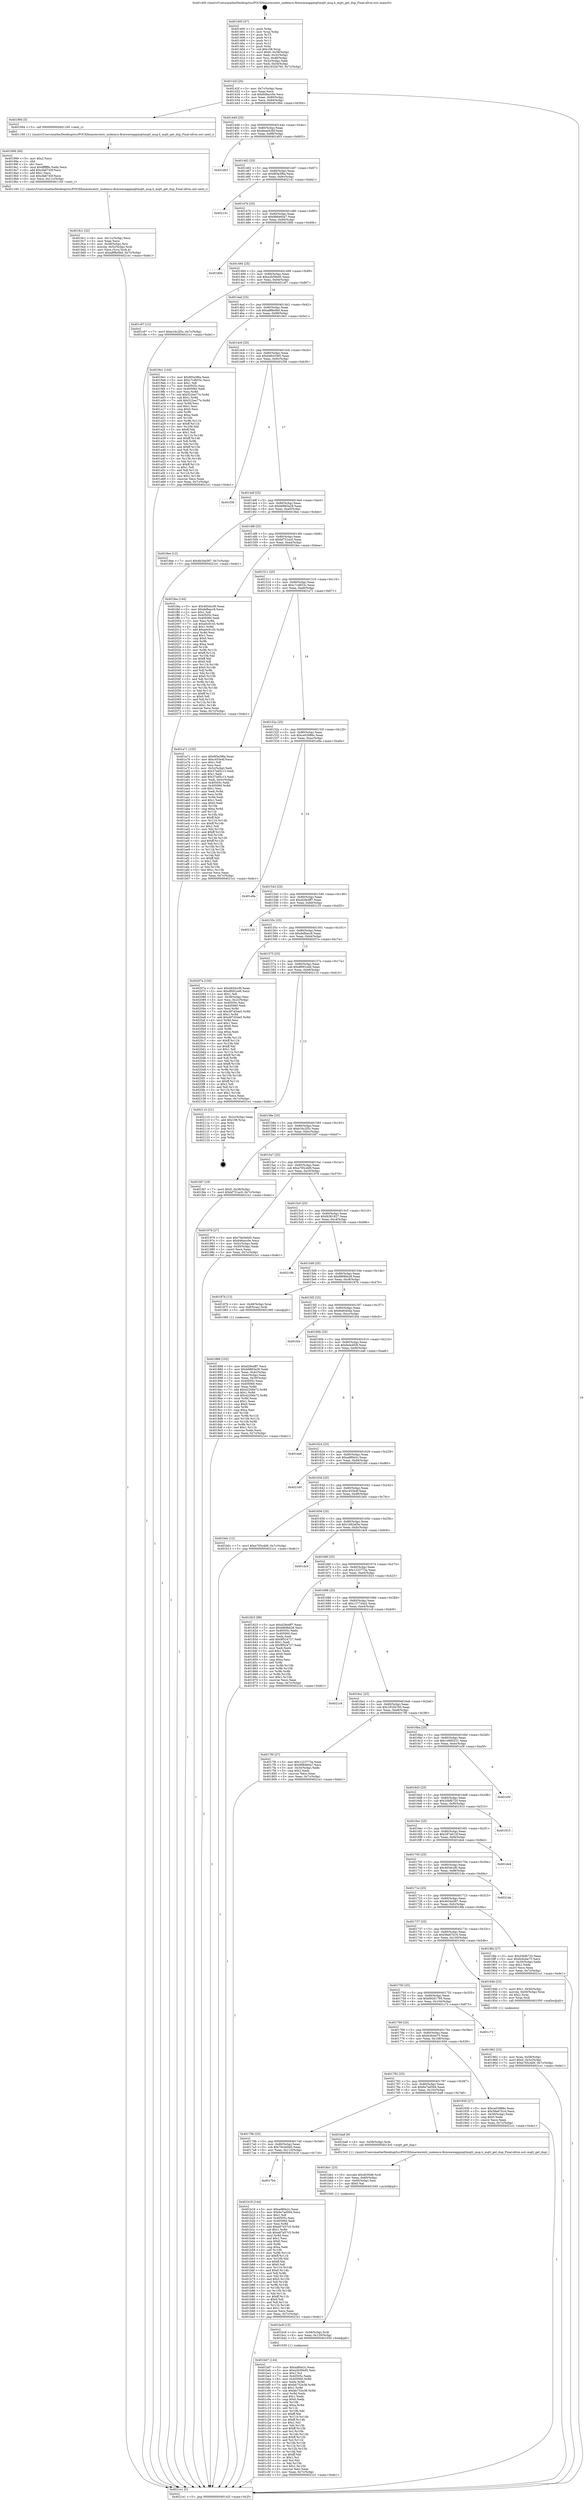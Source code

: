 digraph "0x401400" {
  label = "0x401400 (/mnt/c/Users/mathe/Desktop/tcc/POCII/binaries/extr_nodemcu-firmwareappmqttmqtt_msg.h_mqtt_get_dup_Final-ollvm.out::main(0))"
  labelloc = "t"
  node[shape=record]

  Entry [label="",width=0.3,height=0.3,shape=circle,fillcolor=black,style=filled]
  "0x40142f" [label="{
     0x40142f [26]\l
     | [instrs]\l
     &nbsp;&nbsp;0x40142f \<+3\>: mov -0x7c(%rbp),%eax\l
     &nbsp;&nbsp;0x401432 \<+2\>: mov %eax,%ecx\l
     &nbsp;&nbsp;0x401434 \<+6\>: sub $0x846acc0e,%ecx\l
     &nbsp;&nbsp;0x40143a \<+3\>: mov %eax,-0x80(%rbp)\l
     &nbsp;&nbsp;0x40143d \<+6\>: mov %ecx,-0x84(%rbp)\l
     &nbsp;&nbsp;0x401443 \<+6\>: je 0000000000401994 \<main+0x594\>\l
  }"]
  "0x401994" [label="{
     0x401994 [5]\l
     | [instrs]\l
     &nbsp;&nbsp;0x401994 \<+5\>: call 0000000000401160 \<next_i\>\l
     | [calls]\l
     &nbsp;&nbsp;0x401160 \{1\} (/mnt/c/Users/mathe/Desktop/tcc/POCII/binaries/extr_nodemcu-firmwareappmqttmqtt_msg.h_mqtt_get_dup_Final-ollvm.out::next_i)\l
  }"]
  "0x401449" [label="{
     0x401449 [25]\l
     | [instrs]\l
     &nbsp;&nbsp;0x401449 \<+5\>: jmp 000000000040144e \<main+0x4e\>\l
     &nbsp;&nbsp;0x40144e \<+3\>: mov -0x80(%rbp),%eax\l
     &nbsp;&nbsp;0x401451 \<+5\>: sub $0x8ead436f,%eax\l
     &nbsp;&nbsp;0x401456 \<+6\>: mov %eax,-0x88(%rbp)\l
     &nbsp;&nbsp;0x40145c \<+6\>: je 0000000000401d03 \<main+0x903\>\l
  }"]
  Exit [label="",width=0.3,height=0.3,shape=circle,fillcolor=black,style=filled,peripheries=2]
  "0x401d03" [label="{
     0x401d03\l
  }", style=dashed]
  "0x401462" [label="{
     0x401462 [25]\l
     | [instrs]\l
     &nbsp;&nbsp;0x401462 \<+5\>: jmp 0000000000401467 \<main+0x67\>\l
     &nbsp;&nbsp;0x401467 \<+3\>: mov -0x80(%rbp),%eax\l
     &nbsp;&nbsp;0x40146a \<+5\>: sub $0x8f3a3f6a,%eax\l
     &nbsp;&nbsp;0x40146f \<+6\>: mov %eax,-0x8c(%rbp)\l
     &nbsp;&nbsp;0x401475 \<+6\>: je 0000000000402141 \<main+0xd41\>\l
  }"]
  "0x401bd7" [label="{
     0x401bd7 [144]\l
     | [instrs]\l
     &nbsp;&nbsp;0x401bd7 \<+5\>: mov $0xad80e2c,%eax\l
     &nbsp;&nbsp;0x401bdc \<+5\>: mov $0xa2b59ed5,%esi\l
     &nbsp;&nbsp;0x401be1 \<+2\>: mov $0x1,%cl\l
     &nbsp;&nbsp;0x401be3 \<+7\>: mov 0x40505c,%edx\l
     &nbsp;&nbsp;0x401bea \<+8\>: mov 0x405060,%r8d\l
     &nbsp;&nbsp;0x401bf2 \<+3\>: mov %edx,%r9d\l
     &nbsp;&nbsp;0x401bf5 \<+7\>: add $0xbb752e38,%r9d\l
     &nbsp;&nbsp;0x401bfc \<+4\>: sub $0x1,%r9d\l
     &nbsp;&nbsp;0x401c00 \<+7\>: sub $0xbb752e38,%r9d\l
     &nbsp;&nbsp;0x401c07 \<+4\>: imul %r9d,%edx\l
     &nbsp;&nbsp;0x401c0b \<+3\>: and $0x1,%edx\l
     &nbsp;&nbsp;0x401c0e \<+3\>: cmp $0x0,%edx\l
     &nbsp;&nbsp;0x401c11 \<+4\>: sete %r10b\l
     &nbsp;&nbsp;0x401c15 \<+4\>: cmp $0xa,%r8d\l
     &nbsp;&nbsp;0x401c19 \<+4\>: setl %r11b\l
     &nbsp;&nbsp;0x401c1d \<+3\>: mov %r10b,%bl\l
     &nbsp;&nbsp;0x401c20 \<+3\>: xor $0xff,%bl\l
     &nbsp;&nbsp;0x401c23 \<+3\>: mov %r11b,%r14b\l
     &nbsp;&nbsp;0x401c26 \<+4\>: xor $0xff,%r14b\l
     &nbsp;&nbsp;0x401c2a \<+3\>: xor $0x1,%cl\l
     &nbsp;&nbsp;0x401c2d \<+3\>: mov %bl,%r15b\l
     &nbsp;&nbsp;0x401c30 \<+4\>: and $0xff,%r15b\l
     &nbsp;&nbsp;0x401c34 \<+3\>: and %cl,%r10b\l
     &nbsp;&nbsp;0x401c37 \<+3\>: mov %r14b,%r12b\l
     &nbsp;&nbsp;0x401c3a \<+4\>: and $0xff,%r12b\l
     &nbsp;&nbsp;0x401c3e \<+3\>: and %cl,%r11b\l
     &nbsp;&nbsp;0x401c41 \<+3\>: or %r10b,%r15b\l
     &nbsp;&nbsp;0x401c44 \<+3\>: or %r11b,%r12b\l
     &nbsp;&nbsp;0x401c47 \<+3\>: xor %r12b,%r15b\l
     &nbsp;&nbsp;0x401c4a \<+3\>: or %r14b,%bl\l
     &nbsp;&nbsp;0x401c4d \<+3\>: xor $0xff,%bl\l
     &nbsp;&nbsp;0x401c50 \<+3\>: or $0x1,%cl\l
     &nbsp;&nbsp;0x401c53 \<+2\>: and %cl,%bl\l
     &nbsp;&nbsp;0x401c55 \<+3\>: or %bl,%r15b\l
     &nbsp;&nbsp;0x401c58 \<+4\>: test $0x1,%r15b\l
     &nbsp;&nbsp;0x401c5c \<+3\>: cmovne %esi,%eax\l
     &nbsp;&nbsp;0x401c5f \<+3\>: mov %eax,-0x7c(%rbp)\l
     &nbsp;&nbsp;0x401c62 \<+5\>: jmp 00000000004021e1 \<main+0xde1\>\l
  }"]
  "0x402141" [label="{
     0x402141\l
  }", style=dashed]
  "0x40147b" [label="{
     0x40147b [25]\l
     | [instrs]\l
     &nbsp;&nbsp;0x40147b \<+5\>: jmp 0000000000401480 \<main+0x80\>\l
     &nbsp;&nbsp;0x401480 \<+3\>: mov -0x80(%rbp),%eax\l
     &nbsp;&nbsp;0x401483 \<+5\>: sub $0x988460a7,%eax\l
     &nbsp;&nbsp;0x401488 \<+6\>: mov %eax,-0x90(%rbp)\l
     &nbsp;&nbsp;0x40148e \<+6\>: je 000000000040180b \<main+0x40b\>\l
  }"]
  "0x401bc8" [label="{
     0x401bc8 [15]\l
     | [instrs]\l
     &nbsp;&nbsp;0x401bc8 \<+4\>: mov -0x58(%rbp),%rdi\l
     &nbsp;&nbsp;0x401bcc \<+6\>: mov %eax,-0x120(%rbp)\l
     &nbsp;&nbsp;0x401bd2 \<+5\>: call 0000000000401030 \<free@plt\>\l
     | [calls]\l
     &nbsp;&nbsp;0x401030 \{1\} (unknown)\l
  }"]
  "0x40180b" [label="{
     0x40180b\l
  }", style=dashed]
  "0x401494" [label="{
     0x401494 [25]\l
     | [instrs]\l
     &nbsp;&nbsp;0x401494 \<+5\>: jmp 0000000000401499 \<main+0x99\>\l
     &nbsp;&nbsp;0x401499 \<+3\>: mov -0x80(%rbp),%eax\l
     &nbsp;&nbsp;0x40149c \<+5\>: sub $0xa2b59ed5,%eax\l
     &nbsp;&nbsp;0x4014a1 \<+6\>: mov %eax,-0x94(%rbp)\l
     &nbsp;&nbsp;0x4014a7 \<+6\>: je 0000000000401c67 \<main+0x867\>\l
  }"]
  "0x401bb1" [label="{
     0x401bb1 [23]\l
     | [instrs]\l
     &nbsp;&nbsp;0x401bb1 \<+10\>: movabs $0x4030d6,%rdi\l
     &nbsp;&nbsp;0x401bbb \<+3\>: mov %eax,-0x60(%rbp)\l
     &nbsp;&nbsp;0x401bbe \<+3\>: mov -0x60(%rbp),%esi\l
     &nbsp;&nbsp;0x401bc1 \<+2\>: mov $0x0,%al\l
     &nbsp;&nbsp;0x401bc3 \<+5\>: call 0000000000401040 \<printf@plt\>\l
     | [calls]\l
     &nbsp;&nbsp;0x401040 \{1\} (unknown)\l
  }"]
  "0x401c67" [label="{
     0x401c67 [12]\l
     | [instrs]\l
     &nbsp;&nbsp;0x401c67 \<+7\>: movl $0xe16c2f3c,-0x7c(%rbp)\l
     &nbsp;&nbsp;0x401c6e \<+5\>: jmp 00000000004021e1 \<main+0xde1\>\l
  }"]
  "0x4014ad" [label="{
     0x4014ad [25]\l
     | [instrs]\l
     &nbsp;&nbsp;0x4014ad \<+5\>: jmp 00000000004014b2 \<main+0xb2\>\l
     &nbsp;&nbsp;0x4014b2 \<+3\>: mov -0x80(%rbp),%eax\l
     &nbsp;&nbsp;0x4014b5 \<+5\>: sub $0xa8f8e0b0,%eax\l
     &nbsp;&nbsp;0x4014ba \<+6\>: mov %eax,-0x98(%rbp)\l
     &nbsp;&nbsp;0x4014c0 \<+6\>: je 00000000004019e1 \<main+0x5e1\>\l
  }"]
  "0x4017b4" [label="{
     0x4017b4\l
  }", style=dashed]
  "0x4019e1" [label="{
     0x4019e1 [144]\l
     | [instrs]\l
     &nbsp;&nbsp;0x4019e1 \<+5\>: mov $0x8f3a3f6a,%eax\l
     &nbsp;&nbsp;0x4019e6 \<+5\>: mov $0xc7cd653c,%ecx\l
     &nbsp;&nbsp;0x4019eb \<+2\>: mov $0x1,%dl\l
     &nbsp;&nbsp;0x4019ed \<+7\>: mov 0x40505c,%esi\l
     &nbsp;&nbsp;0x4019f4 \<+7\>: mov 0x405060,%edi\l
     &nbsp;&nbsp;0x4019fb \<+3\>: mov %esi,%r8d\l
     &nbsp;&nbsp;0x4019fe \<+7\>: sub $0x522ee77e,%r8d\l
     &nbsp;&nbsp;0x401a05 \<+4\>: sub $0x1,%r8d\l
     &nbsp;&nbsp;0x401a09 \<+7\>: add $0x522ee77e,%r8d\l
     &nbsp;&nbsp;0x401a10 \<+4\>: imul %r8d,%esi\l
     &nbsp;&nbsp;0x401a14 \<+3\>: and $0x1,%esi\l
     &nbsp;&nbsp;0x401a17 \<+3\>: cmp $0x0,%esi\l
     &nbsp;&nbsp;0x401a1a \<+4\>: sete %r9b\l
     &nbsp;&nbsp;0x401a1e \<+3\>: cmp $0xa,%edi\l
     &nbsp;&nbsp;0x401a21 \<+4\>: setl %r10b\l
     &nbsp;&nbsp;0x401a25 \<+3\>: mov %r9b,%r11b\l
     &nbsp;&nbsp;0x401a28 \<+4\>: xor $0xff,%r11b\l
     &nbsp;&nbsp;0x401a2c \<+3\>: mov %r10b,%bl\l
     &nbsp;&nbsp;0x401a2f \<+3\>: xor $0xff,%bl\l
     &nbsp;&nbsp;0x401a32 \<+3\>: xor $0x1,%dl\l
     &nbsp;&nbsp;0x401a35 \<+3\>: mov %r11b,%r14b\l
     &nbsp;&nbsp;0x401a38 \<+4\>: and $0xff,%r14b\l
     &nbsp;&nbsp;0x401a3c \<+3\>: and %dl,%r9b\l
     &nbsp;&nbsp;0x401a3f \<+3\>: mov %bl,%r15b\l
     &nbsp;&nbsp;0x401a42 \<+4\>: and $0xff,%r15b\l
     &nbsp;&nbsp;0x401a46 \<+3\>: and %dl,%r10b\l
     &nbsp;&nbsp;0x401a49 \<+3\>: or %r9b,%r14b\l
     &nbsp;&nbsp;0x401a4c \<+3\>: or %r10b,%r15b\l
     &nbsp;&nbsp;0x401a4f \<+3\>: xor %r15b,%r14b\l
     &nbsp;&nbsp;0x401a52 \<+3\>: or %bl,%r11b\l
     &nbsp;&nbsp;0x401a55 \<+4\>: xor $0xff,%r11b\l
     &nbsp;&nbsp;0x401a59 \<+3\>: or $0x1,%dl\l
     &nbsp;&nbsp;0x401a5c \<+3\>: and %dl,%r11b\l
     &nbsp;&nbsp;0x401a5f \<+3\>: or %r11b,%r14b\l
     &nbsp;&nbsp;0x401a62 \<+4\>: test $0x1,%r14b\l
     &nbsp;&nbsp;0x401a66 \<+3\>: cmovne %ecx,%eax\l
     &nbsp;&nbsp;0x401a69 \<+3\>: mov %eax,-0x7c(%rbp)\l
     &nbsp;&nbsp;0x401a6c \<+5\>: jmp 00000000004021e1 \<main+0xde1\>\l
  }"]
  "0x4014c6" [label="{
     0x4014c6 [25]\l
     | [instrs]\l
     &nbsp;&nbsp;0x4014c6 \<+5\>: jmp 00000000004014cb \<main+0xcb\>\l
     &nbsp;&nbsp;0x4014cb \<+3\>: mov -0x80(%rbp),%eax\l
     &nbsp;&nbsp;0x4014ce \<+5\>: sub $0xb4643365,%eax\l
     &nbsp;&nbsp;0x4014d3 \<+6\>: mov %eax,-0x9c(%rbp)\l
     &nbsp;&nbsp;0x4014d9 \<+6\>: je 0000000000401f36 \<main+0xb36\>\l
  }"]
  "0x401b18" [label="{
     0x401b18 [144]\l
     | [instrs]\l
     &nbsp;&nbsp;0x401b18 \<+5\>: mov $0xad80e2c,%eax\l
     &nbsp;&nbsp;0x401b1d \<+5\>: mov $0x6e7ad594,%ecx\l
     &nbsp;&nbsp;0x401b22 \<+2\>: mov $0x1,%dl\l
     &nbsp;&nbsp;0x401b24 \<+7\>: mov 0x40505c,%esi\l
     &nbsp;&nbsp;0x401b2b \<+7\>: mov 0x405060,%edi\l
     &nbsp;&nbsp;0x401b32 \<+3\>: mov %esi,%r8d\l
     &nbsp;&nbsp;0x401b35 \<+7\>: add $0xa87a57c5,%r8d\l
     &nbsp;&nbsp;0x401b3c \<+4\>: sub $0x1,%r8d\l
     &nbsp;&nbsp;0x401b40 \<+7\>: sub $0xa87a57c5,%r8d\l
     &nbsp;&nbsp;0x401b47 \<+4\>: imul %r8d,%esi\l
     &nbsp;&nbsp;0x401b4b \<+3\>: and $0x1,%esi\l
     &nbsp;&nbsp;0x401b4e \<+3\>: cmp $0x0,%esi\l
     &nbsp;&nbsp;0x401b51 \<+4\>: sete %r9b\l
     &nbsp;&nbsp;0x401b55 \<+3\>: cmp $0xa,%edi\l
     &nbsp;&nbsp;0x401b58 \<+4\>: setl %r10b\l
     &nbsp;&nbsp;0x401b5c \<+3\>: mov %r9b,%r11b\l
     &nbsp;&nbsp;0x401b5f \<+4\>: xor $0xff,%r11b\l
     &nbsp;&nbsp;0x401b63 \<+3\>: mov %r10b,%bl\l
     &nbsp;&nbsp;0x401b66 \<+3\>: xor $0xff,%bl\l
     &nbsp;&nbsp;0x401b69 \<+3\>: xor $0x0,%dl\l
     &nbsp;&nbsp;0x401b6c \<+3\>: mov %r11b,%r14b\l
     &nbsp;&nbsp;0x401b6f \<+4\>: and $0x0,%r14b\l
     &nbsp;&nbsp;0x401b73 \<+3\>: and %dl,%r9b\l
     &nbsp;&nbsp;0x401b76 \<+3\>: mov %bl,%r15b\l
     &nbsp;&nbsp;0x401b79 \<+4\>: and $0x0,%r15b\l
     &nbsp;&nbsp;0x401b7d \<+3\>: and %dl,%r10b\l
     &nbsp;&nbsp;0x401b80 \<+3\>: or %r9b,%r14b\l
     &nbsp;&nbsp;0x401b83 \<+3\>: or %r10b,%r15b\l
     &nbsp;&nbsp;0x401b86 \<+3\>: xor %r15b,%r14b\l
     &nbsp;&nbsp;0x401b89 \<+3\>: or %bl,%r11b\l
     &nbsp;&nbsp;0x401b8c \<+4\>: xor $0xff,%r11b\l
     &nbsp;&nbsp;0x401b90 \<+3\>: or $0x0,%dl\l
     &nbsp;&nbsp;0x401b93 \<+3\>: and %dl,%r11b\l
     &nbsp;&nbsp;0x401b96 \<+3\>: or %r11b,%r14b\l
     &nbsp;&nbsp;0x401b99 \<+4\>: test $0x1,%r14b\l
     &nbsp;&nbsp;0x401b9d \<+3\>: cmovne %ecx,%eax\l
     &nbsp;&nbsp;0x401ba0 \<+3\>: mov %eax,-0x7c(%rbp)\l
     &nbsp;&nbsp;0x401ba3 \<+5\>: jmp 00000000004021e1 \<main+0xde1\>\l
  }"]
  "0x401f36" [label="{
     0x401f36\l
  }", style=dashed]
  "0x4014df" [label="{
     0x4014df [25]\l
     | [instrs]\l
     &nbsp;&nbsp;0x4014df \<+5\>: jmp 00000000004014e4 \<main+0xe4\>\l
     &nbsp;&nbsp;0x4014e4 \<+3\>: mov -0x80(%rbp),%eax\l
     &nbsp;&nbsp;0x4014e7 \<+5\>: sub $0xb6883a28,%eax\l
     &nbsp;&nbsp;0x4014ec \<+6\>: mov %eax,-0xa0(%rbp)\l
     &nbsp;&nbsp;0x4014f2 \<+6\>: je 00000000004018ee \<main+0x4ee\>\l
  }"]
  "0x40179b" [label="{
     0x40179b [25]\l
     | [instrs]\l
     &nbsp;&nbsp;0x40179b \<+5\>: jmp 00000000004017a0 \<main+0x3a0\>\l
     &nbsp;&nbsp;0x4017a0 \<+3\>: mov -0x80(%rbp),%eax\l
     &nbsp;&nbsp;0x4017a3 \<+5\>: sub $0x70e3e0d5,%eax\l
     &nbsp;&nbsp;0x4017a8 \<+6\>: mov %eax,-0x110(%rbp)\l
     &nbsp;&nbsp;0x4017ae \<+6\>: je 0000000000401b18 \<main+0x718\>\l
  }"]
  "0x4018ee" [label="{
     0x4018ee [12]\l
     | [instrs]\l
     &nbsp;&nbsp;0x4018ee \<+7\>: movl $0x4b34a587,-0x7c(%rbp)\l
     &nbsp;&nbsp;0x4018f5 \<+5\>: jmp 00000000004021e1 \<main+0xde1\>\l
  }"]
  "0x4014f8" [label="{
     0x4014f8 [25]\l
     | [instrs]\l
     &nbsp;&nbsp;0x4014f8 \<+5\>: jmp 00000000004014fd \<main+0xfd\>\l
     &nbsp;&nbsp;0x4014fd \<+3\>: mov -0x80(%rbp),%eax\l
     &nbsp;&nbsp;0x401500 \<+5\>: sub $0xbf751ac0,%eax\l
     &nbsp;&nbsp;0x401505 \<+6\>: mov %eax,-0xa4(%rbp)\l
     &nbsp;&nbsp;0x40150b \<+6\>: je 0000000000401fea \<main+0xbea\>\l
  }"]
  "0x401ba8" [label="{
     0x401ba8 [9]\l
     | [instrs]\l
     &nbsp;&nbsp;0x401ba8 \<+4\>: mov -0x58(%rbp),%rdi\l
     &nbsp;&nbsp;0x401bac \<+5\>: call 00000000004013c0 \<mqtt_get_dup\>\l
     | [calls]\l
     &nbsp;&nbsp;0x4013c0 \{1\} (/mnt/c/Users/mathe/Desktop/tcc/POCII/binaries/extr_nodemcu-firmwareappmqttmqtt_msg.h_mqtt_get_dup_Final-ollvm.out::mqtt_get_dup)\l
  }"]
  "0x401fea" [label="{
     0x401fea [144]\l
     | [instrs]\l
     &nbsp;&nbsp;0x401fea \<+5\>: mov $0x465dccf0,%eax\l
     &nbsp;&nbsp;0x401fef \<+5\>: mov $0xdefbacc8,%ecx\l
     &nbsp;&nbsp;0x401ff4 \<+2\>: mov $0x1,%dl\l
     &nbsp;&nbsp;0x401ff6 \<+7\>: mov 0x40505c,%esi\l
     &nbsp;&nbsp;0x401ffd \<+7\>: mov 0x405060,%edi\l
     &nbsp;&nbsp;0x402004 \<+3\>: mov %esi,%r8d\l
     &nbsp;&nbsp;0x402007 \<+7\>: sub $0xa0c9145,%r8d\l
     &nbsp;&nbsp;0x40200e \<+4\>: sub $0x1,%r8d\l
     &nbsp;&nbsp;0x402012 \<+7\>: add $0xa0c9145,%r8d\l
     &nbsp;&nbsp;0x402019 \<+4\>: imul %r8d,%esi\l
     &nbsp;&nbsp;0x40201d \<+3\>: and $0x1,%esi\l
     &nbsp;&nbsp;0x402020 \<+3\>: cmp $0x0,%esi\l
     &nbsp;&nbsp;0x402023 \<+4\>: sete %r9b\l
     &nbsp;&nbsp;0x402027 \<+3\>: cmp $0xa,%edi\l
     &nbsp;&nbsp;0x40202a \<+4\>: setl %r10b\l
     &nbsp;&nbsp;0x40202e \<+3\>: mov %r9b,%r11b\l
     &nbsp;&nbsp;0x402031 \<+4\>: xor $0xff,%r11b\l
     &nbsp;&nbsp;0x402035 \<+3\>: mov %r10b,%bl\l
     &nbsp;&nbsp;0x402038 \<+3\>: xor $0xff,%bl\l
     &nbsp;&nbsp;0x40203b \<+3\>: xor $0x0,%dl\l
     &nbsp;&nbsp;0x40203e \<+3\>: mov %r11b,%r14b\l
     &nbsp;&nbsp;0x402041 \<+4\>: and $0x0,%r14b\l
     &nbsp;&nbsp;0x402045 \<+3\>: and %dl,%r9b\l
     &nbsp;&nbsp;0x402048 \<+3\>: mov %bl,%r15b\l
     &nbsp;&nbsp;0x40204b \<+4\>: and $0x0,%r15b\l
     &nbsp;&nbsp;0x40204f \<+3\>: and %dl,%r10b\l
     &nbsp;&nbsp;0x402052 \<+3\>: or %r9b,%r14b\l
     &nbsp;&nbsp;0x402055 \<+3\>: or %r10b,%r15b\l
     &nbsp;&nbsp;0x402058 \<+3\>: xor %r15b,%r14b\l
     &nbsp;&nbsp;0x40205b \<+3\>: or %bl,%r11b\l
     &nbsp;&nbsp;0x40205e \<+4\>: xor $0xff,%r11b\l
     &nbsp;&nbsp;0x402062 \<+3\>: or $0x0,%dl\l
     &nbsp;&nbsp;0x402065 \<+3\>: and %dl,%r11b\l
     &nbsp;&nbsp;0x402068 \<+3\>: or %r11b,%r14b\l
     &nbsp;&nbsp;0x40206b \<+4\>: test $0x1,%r14b\l
     &nbsp;&nbsp;0x40206f \<+3\>: cmovne %ecx,%eax\l
     &nbsp;&nbsp;0x402072 \<+3\>: mov %eax,-0x7c(%rbp)\l
     &nbsp;&nbsp;0x402075 \<+5\>: jmp 00000000004021e1 \<main+0xde1\>\l
  }"]
  "0x401511" [label="{
     0x401511 [25]\l
     | [instrs]\l
     &nbsp;&nbsp;0x401511 \<+5\>: jmp 0000000000401516 \<main+0x116\>\l
     &nbsp;&nbsp;0x401516 \<+3\>: mov -0x80(%rbp),%eax\l
     &nbsp;&nbsp;0x401519 \<+5\>: sub $0xc7cd653c,%eax\l
     &nbsp;&nbsp;0x40151e \<+6\>: mov %eax,-0xa8(%rbp)\l
     &nbsp;&nbsp;0x401524 \<+6\>: je 0000000000401a71 \<main+0x671\>\l
  }"]
  "0x4019c1" [label="{
     0x4019c1 [32]\l
     | [instrs]\l
     &nbsp;&nbsp;0x4019c1 \<+6\>: mov -0x11c(%rbp),%ecx\l
     &nbsp;&nbsp;0x4019c7 \<+3\>: imul %eax,%ecx\l
     &nbsp;&nbsp;0x4019ca \<+4\>: mov -0x58(%rbp),%rsi\l
     &nbsp;&nbsp;0x4019ce \<+4\>: movslq -0x5c(%rbp),%rdi\l
     &nbsp;&nbsp;0x4019d2 \<+3\>: mov %ecx,(%rsi,%rdi,4)\l
     &nbsp;&nbsp;0x4019d5 \<+7\>: movl $0xa8f8e0b0,-0x7c(%rbp)\l
     &nbsp;&nbsp;0x4019dc \<+5\>: jmp 00000000004021e1 \<main+0xde1\>\l
  }"]
  "0x401a71" [label="{
     0x401a71 [155]\l
     | [instrs]\l
     &nbsp;&nbsp;0x401a71 \<+5\>: mov $0x8f3a3f6a,%eax\l
     &nbsp;&nbsp;0x401a76 \<+5\>: mov $0xc455e4f,%ecx\l
     &nbsp;&nbsp;0x401a7b \<+2\>: mov $0x1,%dl\l
     &nbsp;&nbsp;0x401a7d \<+2\>: xor %esi,%esi\l
     &nbsp;&nbsp;0x401a7f \<+3\>: mov -0x5c(%rbp),%edi\l
     &nbsp;&nbsp;0x401a82 \<+6\>: sub $0x37ed5c13,%edi\l
     &nbsp;&nbsp;0x401a88 \<+3\>: add $0x1,%edi\l
     &nbsp;&nbsp;0x401a8b \<+6\>: add $0x37ed5c13,%edi\l
     &nbsp;&nbsp;0x401a91 \<+3\>: mov %edi,-0x5c(%rbp)\l
     &nbsp;&nbsp;0x401a94 \<+7\>: mov 0x40505c,%edi\l
     &nbsp;&nbsp;0x401a9b \<+8\>: mov 0x405060,%r8d\l
     &nbsp;&nbsp;0x401aa3 \<+3\>: sub $0x1,%esi\l
     &nbsp;&nbsp;0x401aa6 \<+3\>: mov %edi,%r9d\l
     &nbsp;&nbsp;0x401aa9 \<+3\>: add %esi,%r9d\l
     &nbsp;&nbsp;0x401aac \<+4\>: imul %r9d,%edi\l
     &nbsp;&nbsp;0x401ab0 \<+3\>: and $0x1,%edi\l
     &nbsp;&nbsp;0x401ab3 \<+3\>: cmp $0x0,%edi\l
     &nbsp;&nbsp;0x401ab6 \<+4\>: sete %r10b\l
     &nbsp;&nbsp;0x401aba \<+4\>: cmp $0xa,%r8d\l
     &nbsp;&nbsp;0x401abe \<+4\>: setl %r11b\l
     &nbsp;&nbsp;0x401ac2 \<+3\>: mov %r10b,%bl\l
     &nbsp;&nbsp;0x401ac5 \<+3\>: xor $0xff,%bl\l
     &nbsp;&nbsp;0x401ac8 \<+3\>: mov %r11b,%r14b\l
     &nbsp;&nbsp;0x401acb \<+4\>: xor $0xff,%r14b\l
     &nbsp;&nbsp;0x401acf \<+3\>: xor $0x1,%dl\l
     &nbsp;&nbsp;0x401ad2 \<+3\>: mov %bl,%r15b\l
     &nbsp;&nbsp;0x401ad5 \<+4\>: and $0xff,%r15b\l
     &nbsp;&nbsp;0x401ad9 \<+3\>: and %dl,%r10b\l
     &nbsp;&nbsp;0x401adc \<+3\>: mov %r14b,%r12b\l
     &nbsp;&nbsp;0x401adf \<+4\>: and $0xff,%r12b\l
     &nbsp;&nbsp;0x401ae3 \<+3\>: and %dl,%r11b\l
     &nbsp;&nbsp;0x401ae6 \<+3\>: or %r10b,%r15b\l
     &nbsp;&nbsp;0x401ae9 \<+3\>: or %r11b,%r12b\l
     &nbsp;&nbsp;0x401aec \<+3\>: xor %r12b,%r15b\l
     &nbsp;&nbsp;0x401aef \<+3\>: or %r14b,%bl\l
     &nbsp;&nbsp;0x401af2 \<+3\>: xor $0xff,%bl\l
     &nbsp;&nbsp;0x401af5 \<+3\>: or $0x1,%dl\l
     &nbsp;&nbsp;0x401af8 \<+2\>: and %dl,%bl\l
     &nbsp;&nbsp;0x401afa \<+3\>: or %bl,%r15b\l
     &nbsp;&nbsp;0x401afd \<+4\>: test $0x1,%r15b\l
     &nbsp;&nbsp;0x401b01 \<+3\>: cmovne %ecx,%eax\l
     &nbsp;&nbsp;0x401b04 \<+3\>: mov %eax,-0x7c(%rbp)\l
     &nbsp;&nbsp;0x401b07 \<+5\>: jmp 00000000004021e1 \<main+0xde1\>\l
  }"]
  "0x40152a" [label="{
     0x40152a [25]\l
     | [instrs]\l
     &nbsp;&nbsp;0x40152a \<+5\>: jmp 000000000040152f \<main+0x12f\>\l
     &nbsp;&nbsp;0x40152f \<+3\>: mov -0x80(%rbp),%eax\l
     &nbsp;&nbsp;0x401532 \<+5\>: sub $0xce03986c,%eax\l
     &nbsp;&nbsp;0x401537 \<+6\>: mov %eax,-0xac(%rbp)\l
     &nbsp;&nbsp;0x40153d \<+6\>: je 0000000000401e9a \<main+0xa9a\>\l
  }"]
  "0x401999" [label="{
     0x401999 [40]\l
     | [instrs]\l
     &nbsp;&nbsp;0x401999 \<+5\>: mov $0x2,%ecx\l
     &nbsp;&nbsp;0x40199e \<+1\>: cltd\l
     &nbsp;&nbsp;0x40199f \<+2\>: idiv %ecx\l
     &nbsp;&nbsp;0x4019a1 \<+6\>: imul $0xfffffffe,%edx,%ecx\l
     &nbsp;&nbsp;0x4019a7 \<+6\>: add $0xcfa6745f,%ecx\l
     &nbsp;&nbsp;0x4019ad \<+3\>: add $0x1,%ecx\l
     &nbsp;&nbsp;0x4019b0 \<+6\>: sub $0xcfa6745f,%ecx\l
     &nbsp;&nbsp;0x4019b6 \<+6\>: mov %ecx,-0x11c(%rbp)\l
     &nbsp;&nbsp;0x4019bc \<+5\>: call 0000000000401160 \<next_i\>\l
     | [calls]\l
     &nbsp;&nbsp;0x401160 \{1\} (/mnt/c/Users/mathe/Desktop/tcc/POCII/binaries/extr_nodemcu-firmwareappmqttmqtt_msg.h_mqtt_get_dup_Final-ollvm.out::next_i)\l
  }"]
  "0x401e9a" [label="{
     0x401e9a\l
  }", style=dashed]
  "0x401543" [label="{
     0x401543 [25]\l
     | [instrs]\l
     &nbsp;&nbsp;0x401543 \<+5\>: jmp 0000000000401548 \<main+0x148\>\l
     &nbsp;&nbsp;0x401548 \<+3\>: mov -0x80(%rbp),%eax\l
     &nbsp;&nbsp;0x40154b \<+5\>: sub $0xd29e4ff7,%eax\l
     &nbsp;&nbsp;0x401550 \<+6\>: mov %eax,-0xb0(%rbp)\l
     &nbsp;&nbsp;0x401556 \<+6\>: je 0000000000402125 \<main+0xd25\>\l
  }"]
  "0x401962" [label="{
     0x401962 [23]\l
     | [instrs]\l
     &nbsp;&nbsp;0x401962 \<+4\>: mov %rax,-0x58(%rbp)\l
     &nbsp;&nbsp;0x401966 \<+7\>: movl $0x0,-0x5c(%rbp)\l
     &nbsp;&nbsp;0x40196d \<+7\>: movl $0xe765cdd9,-0x7c(%rbp)\l
     &nbsp;&nbsp;0x401974 \<+5\>: jmp 00000000004021e1 \<main+0xde1\>\l
  }"]
  "0x402125" [label="{
     0x402125\l
  }", style=dashed]
  "0x40155c" [label="{
     0x40155c [25]\l
     | [instrs]\l
     &nbsp;&nbsp;0x40155c \<+5\>: jmp 0000000000401561 \<main+0x161\>\l
     &nbsp;&nbsp;0x401561 \<+3\>: mov -0x80(%rbp),%eax\l
     &nbsp;&nbsp;0x401564 \<+5\>: sub $0xdefbacc8,%eax\l
     &nbsp;&nbsp;0x401569 \<+6\>: mov %eax,-0xb4(%rbp)\l
     &nbsp;&nbsp;0x40156f \<+6\>: je 000000000040207a \<main+0xc7a\>\l
  }"]
  "0x401782" [label="{
     0x401782 [25]\l
     | [instrs]\l
     &nbsp;&nbsp;0x401782 \<+5\>: jmp 0000000000401787 \<main+0x387\>\l
     &nbsp;&nbsp;0x401787 \<+3\>: mov -0x80(%rbp),%eax\l
     &nbsp;&nbsp;0x40178a \<+5\>: sub $0x6e7ad594,%eax\l
     &nbsp;&nbsp;0x40178f \<+6\>: mov %eax,-0x10c(%rbp)\l
     &nbsp;&nbsp;0x401795 \<+6\>: je 0000000000401ba8 \<main+0x7a8\>\l
  }"]
  "0x40207a" [label="{
     0x40207a [150]\l
     | [instrs]\l
     &nbsp;&nbsp;0x40207a \<+5\>: mov $0x465dccf0,%eax\l
     &nbsp;&nbsp;0x40207f \<+5\>: mov $0xdf091e46,%ecx\l
     &nbsp;&nbsp;0x402084 \<+2\>: mov $0x1,%dl\l
     &nbsp;&nbsp;0x402086 \<+3\>: mov -0x38(%rbp),%esi\l
     &nbsp;&nbsp;0x402089 \<+3\>: mov %esi,-0x2c(%rbp)\l
     &nbsp;&nbsp;0x40208c \<+7\>: mov 0x40505c,%esi\l
     &nbsp;&nbsp;0x402093 \<+7\>: mov 0x405060,%edi\l
     &nbsp;&nbsp;0x40209a \<+3\>: mov %esi,%r8d\l
     &nbsp;&nbsp;0x40209d \<+7\>: sub $0x497d34e5,%r8d\l
     &nbsp;&nbsp;0x4020a4 \<+4\>: sub $0x1,%r8d\l
     &nbsp;&nbsp;0x4020a8 \<+7\>: add $0x497d34e5,%r8d\l
     &nbsp;&nbsp;0x4020af \<+4\>: imul %r8d,%esi\l
     &nbsp;&nbsp;0x4020b3 \<+3\>: and $0x1,%esi\l
     &nbsp;&nbsp;0x4020b6 \<+3\>: cmp $0x0,%esi\l
     &nbsp;&nbsp;0x4020b9 \<+4\>: sete %r9b\l
     &nbsp;&nbsp;0x4020bd \<+3\>: cmp $0xa,%edi\l
     &nbsp;&nbsp;0x4020c0 \<+4\>: setl %r10b\l
     &nbsp;&nbsp;0x4020c4 \<+3\>: mov %r9b,%r11b\l
     &nbsp;&nbsp;0x4020c7 \<+4\>: xor $0xff,%r11b\l
     &nbsp;&nbsp;0x4020cb \<+3\>: mov %r10b,%bl\l
     &nbsp;&nbsp;0x4020ce \<+3\>: xor $0xff,%bl\l
     &nbsp;&nbsp;0x4020d1 \<+3\>: xor $0x1,%dl\l
     &nbsp;&nbsp;0x4020d4 \<+3\>: mov %r11b,%r14b\l
     &nbsp;&nbsp;0x4020d7 \<+4\>: and $0xff,%r14b\l
     &nbsp;&nbsp;0x4020db \<+3\>: and %dl,%r9b\l
     &nbsp;&nbsp;0x4020de \<+3\>: mov %bl,%r15b\l
     &nbsp;&nbsp;0x4020e1 \<+4\>: and $0xff,%r15b\l
     &nbsp;&nbsp;0x4020e5 \<+3\>: and %dl,%r10b\l
     &nbsp;&nbsp;0x4020e8 \<+3\>: or %r9b,%r14b\l
     &nbsp;&nbsp;0x4020eb \<+3\>: or %r10b,%r15b\l
     &nbsp;&nbsp;0x4020ee \<+3\>: xor %r15b,%r14b\l
     &nbsp;&nbsp;0x4020f1 \<+3\>: or %bl,%r11b\l
     &nbsp;&nbsp;0x4020f4 \<+4\>: xor $0xff,%r11b\l
     &nbsp;&nbsp;0x4020f8 \<+3\>: or $0x1,%dl\l
     &nbsp;&nbsp;0x4020fb \<+3\>: and %dl,%r11b\l
     &nbsp;&nbsp;0x4020fe \<+3\>: or %r11b,%r14b\l
     &nbsp;&nbsp;0x402101 \<+4\>: test $0x1,%r14b\l
     &nbsp;&nbsp;0x402105 \<+3\>: cmovne %ecx,%eax\l
     &nbsp;&nbsp;0x402108 \<+3\>: mov %eax,-0x7c(%rbp)\l
     &nbsp;&nbsp;0x40210b \<+5\>: jmp 00000000004021e1 \<main+0xde1\>\l
  }"]
  "0x401575" [label="{
     0x401575 [25]\l
     | [instrs]\l
     &nbsp;&nbsp;0x401575 \<+5\>: jmp 000000000040157a \<main+0x17a\>\l
     &nbsp;&nbsp;0x40157a \<+3\>: mov -0x80(%rbp),%eax\l
     &nbsp;&nbsp;0x40157d \<+5\>: sub $0xdf091e46,%eax\l
     &nbsp;&nbsp;0x401582 \<+6\>: mov %eax,-0xb8(%rbp)\l
     &nbsp;&nbsp;0x401588 \<+6\>: je 0000000000402110 \<main+0xd10\>\l
  }"]
  "0x401930" [label="{
     0x401930 [27]\l
     | [instrs]\l
     &nbsp;&nbsp;0x401930 \<+5\>: mov $0xce03986c,%eax\l
     &nbsp;&nbsp;0x401935 \<+5\>: mov $0x58e67b16,%ecx\l
     &nbsp;&nbsp;0x40193a \<+3\>: mov -0x30(%rbp),%edx\l
     &nbsp;&nbsp;0x40193d \<+3\>: cmp $0x0,%edx\l
     &nbsp;&nbsp;0x401940 \<+3\>: cmove %ecx,%eax\l
     &nbsp;&nbsp;0x401943 \<+3\>: mov %eax,-0x7c(%rbp)\l
     &nbsp;&nbsp;0x401946 \<+5\>: jmp 00000000004021e1 \<main+0xde1\>\l
  }"]
  "0x402110" [label="{
     0x402110 [21]\l
     | [instrs]\l
     &nbsp;&nbsp;0x402110 \<+3\>: mov -0x2c(%rbp),%eax\l
     &nbsp;&nbsp;0x402113 \<+7\>: add $0x108,%rsp\l
     &nbsp;&nbsp;0x40211a \<+1\>: pop %rbx\l
     &nbsp;&nbsp;0x40211b \<+2\>: pop %r12\l
     &nbsp;&nbsp;0x40211d \<+2\>: pop %r13\l
     &nbsp;&nbsp;0x40211f \<+2\>: pop %r14\l
     &nbsp;&nbsp;0x402121 \<+2\>: pop %r15\l
     &nbsp;&nbsp;0x402123 \<+1\>: pop %rbp\l
     &nbsp;&nbsp;0x402124 \<+1\>: ret\l
  }"]
  "0x40158e" [label="{
     0x40158e [25]\l
     | [instrs]\l
     &nbsp;&nbsp;0x40158e \<+5\>: jmp 0000000000401593 \<main+0x193\>\l
     &nbsp;&nbsp;0x401593 \<+3\>: mov -0x80(%rbp),%eax\l
     &nbsp;&nbsp;0x401596 \<+5\>: sub $0xe16c2f3c,%eax\l
     &nbsp;&nbsp;0x40159b \<+6\>: mov %eax,-0xbc(%rbp)\l
     &nbsp;&nbsp;0x4015a1 \<+6\>: je 0000000000401fd7 \<main+0xbd7\>\l
  }"]
  "0x401769" [label="{
     0x401769 [25]\l
     | [instrs]\l
     &nbsp;&nbsp;0x401769 \<+5\>: jmp 000000000040176e \<main+0x36e\>\l
     &nbsp;&nbsp;0x40176e \<+3\>: mov -0x80(%rbp),%eax\l
     &nbsp;&nbsp;0x401771 \<+5\>: sub $0x6c6cbe75,%eax\l
     &nbsp;&nbsp;0x401776 \<+6\>: mov %eax,-0x108(%rbp)\l
     &nbsp;&nbsp;0x40177c \<+6\>: je 0000000000401930 \<main+0x530\>\l
  }"]
  "0x401fd7" [label="{
     0x401fd7 [19]\l
     | [instrs]\l
     &nbsp;&nbsp;0x401fd7 \<+7\>: movl $0x0,-0x38(%rbp)\l
     &nbsp;&nbsp;0x401fde \<+7\>: movl $0xbf751ac0,-0x7c(%rbp)\l
     &nbsp;&nbsp;0x401fe5 \<+5\>: jmp 00000000004021e1 \<main+0xde1\>\l
  }"]
  "0x4015a7" [label="{
     0x4015a7 [25]\l
     | [instrs]\l
     &nbsp;&nbsp;0x4015a7 \<+5\>: jmp 00000000004015ac \<main+0x1ac\>\l
     &nbsp;&nbsp;0x4015ac \<+3\>: mov -0x80(%rbp),%eax\l
     &nbsp;&nbsp;0x4015af \<+5\>: sub $0xe765cdd9,%eax\l
     &nbsp;&nbsp;0x4015b4 \<+6\>: mov %eax,-0xc0(%rbp)\l
     &nbsp;&nbsp;0x4015ba \<+6\>: je 0000000000401979 \<main+0x579\>\l
  }"]
  "0x401c73" [label="{
     0x401c73\l
  }", style=dashed]
  "0x401979" [label="{
     0x401979 [27]\l
     | [instrs]\l
     &nbsp;&nbsp;0x401979 \<+5\>: mov $0x70e3e0d5,%eax\l
     &nbsp;&nbsp;0x40197e \<+5\>: mov $0x846acc0e,%ecx\l
     &nbsp;&nbsp;0x401983 \<+3\>: mov -0x5c(%rbp),%edx\l
     &nbsp;&nbsp;0x401986 \<+3\>: cmp -0x50(%rbp),%edx\l
     &nbsp;&nbsp;0x401989 \<+3\>: cmovl %ecx,%eax\l
     &nbsp;&nbsp;0x40198c \<+3\>: mov %eax,-0x7c(%rbp)\l
     &nbsp;&nbsp;0x40198f \<+5\>: jmp 00000000004021e1 \<main+0xde1\>\l
  }"]
  "0x4015c0" [label="{
     0x4015c0 [25]\l
     | [instrs]\l
     &nbsp;&nbsp;0x4015c0 \<+5\>: jmp 00000000004015c5 \<main+0x1c5\>\l
     &nbsp;&nbsp;0x4015c5 \<+3\>: mov -0x80(%rbp),%eax\l
     &nbsp;&nbsp;0x4015c8 \<+5\>: sub $0xf4361827,%eax\l
     &nbsp;&nbsp;0x4015cd \<+6\>: mov %eax,-0xc4(%rbp)\l
     &nbsp;&nbsp;0x4015d3 \<+6\>: je 000000000040219b \<main+0xd9b\>\l
  }"]
  "0x401750" [label="{
     0x401750 [25]\l
     | [instrs]\l
     &nbsp;&nbsp;0x401750 \<+5\>: jmp 0000000000401755 \<main+0x355\>\l
     &nbsp;&nbsp;0x401755 \<+3\>: mov -0x80(%rbp),%eax\l
     &nbsp;&nbsp;0x401758 \<+5\>: sub $0x69261795,%eax\l
     &nbsp;&nbsp;0x40175d \<+6\>: mov %eax,-0x104(%rbp)\l
     &nbsp;&nbsp;0x401763 \<+6\>: je 0000000000401c73 \<main+0x873\>\l
  }"]
  "0x40219b" [label="{
     0x40219b\l
  }", style=dashed]
  "0x4015d9" [label="{
     0x4015d9 [25]\l
     | [instrs]\l
     &nbsp;&nbsp;0x4015d9 \<+5\>: jmp 00000000004015de \<main+0x1de\>\l
     &nbsp;&nbsp;0x4015de \<+3\>: mov -0x80(%rbp),%eax\l
     &nbsp;&nbsp;0x4015e1 \<+5\>: sub $0xfd69bb28,%eax\l
     &nbsp;&nbsp;0x4015e6 \<+6\>: mov %eax,-0xc8(%rbp)\l
     &nbsp;&nbsp;0x4015ec \<+6\>: je 000000000040187b \<main+0x47b\>\l
  }"]
  "0x40194b" [label="{
     0x40194b [23]\l
     | [instrs]\l
     &nbsp;&nbsp;0x40194b \<+7\>: movl $0x1,-0x50(%rbp)\l
     &nbsp;&nbsp;0x401952 \<+4\>: movslq -0x50(%rbp),%rax\l
     &nbsp;&nbsp;0x401956 \<+4\>: shl $0x2,%rax\l
     &nbsp;&nbsp;0x40195a \<+3\>: mov %rax,%rdi\l
     &nbsp;&nbsp;0x40195d \<+5\>: call 0000000000401050 \<malloc@plt\>\l
     | [calls]\l
     &nbsp;&nbsp;0x401050 \{1\} (unknown)\l
  }"]
  "0x40187b" [label="{
     0x40187b [13]\l
     | [instrs]\l
     &nbsp;&nbsp;0x40187b \<+4\>: mov -0x48(%rbp),%rax\l
     &nbsp;&nbsp;0x40187f \<+4\>: mov 0x8(%rax),%rdi\l
     &nbsp;&nbsp;0x401883 \<+5\>: call 0000000000401060 \<atoi@plt\>\l
     | [calls]\l
     &nbsp;&nbsp;0x401060 \{1\} (unknown)\l
  }"]
  "0x4015f2" [label="{
     0x4015f2 [25]\l
     | [instrs]\l
     &nbsp;&nbsp;0x4015f2 \<+5\>: jmp 00000000004015f7 \<main+0x1f7\>\l
     &nbsp;&nbsp;0x4015f7 \<+3\>: mov -0x80(%rbp),%eax\l
     &nbsp;&nbsp;0x4015fa \<+5\>: sub $0xfed040da,%eax\l
     &nbsp;&nbsp;0x4015ff \<+6\>: mov %eax,-0xcc(%rbp)\l
     &nbsp;&nbsp;0x401605 \<+6\>: je 0000000000401fcb \<main+0xbcb\>\l
  }"]
  "0x401737" [label="{
     0x401737 [25]\l
     | [instrs]\l
     &nbsp;&nbsp;0x401737 \<+5\>: jmp 000000000040173c \<main+0x33c\>\l
     &nbsp;&nbsp;0x40173c \<+3\>: mov -0x80(%rbp),%eax\l
     &nbsp;&nbsp;0x40173f \<+5\>: sub $0x58e67b16,%eax\l
     &nbsp;&nbsp;0x401744 \<+6\>: mov %eax,-0x100(%rbp)\l
     &nbsp;&nbsp;0x40174a \<+6\>: je 000000000040194b \<main+0x54b\>\l
  }"]
  "0x401fcb" [label="{
     0x401fcb\l
  }", style=dashed]
  "0x40160b" [label="{
     0x40160b [25]\l
     | [instrs]\l
     &nbsp;&nbsp;0x40160b \<+5\>: jmp 0000000000401610 \<main+0x210\>\l
     &nbsp;&nbsp;0x401610 \<+3\>: mov -0x80(%rbp),%eax\l
     &nbsp;&nbsp;0x401613 \<+5\>: sub $0xfede4f28,%eax\l
     &nbsp;&nbsp;0x401618 \<+6\>: mov %eax,-0xd0(%rbp)\l
     &nbsp;&nbsp;0x40161e \<+6\>: je 0000000000401ea6 \<main+0xaa6\>\l
  }"]
  "0x4018fa" [label="{
     0x4018fa [27]\l
     | [instrs]\l
     &nbsp;&nbsp;0x4018fa \<+5\>: mov $0x20bfb720,%eax\l
     &nbsp;&nbsp;0x4018ff \<+5\>: mov $0x6c6cbe75,%ecx\l
     &nbsp;&nbsp;0x401904 \<+3\>: mov -0x30(%rbp),%edx\l
     &nbsp;&nbsp;0x401907 \<+3\>: cmp $0x1,%edx\l
     &nbsp;&nbsp;0x40190a \<+3\>: cmovl %ecx,%eax\l
     &nbsp;&nbsp;0x40190d \<+3\>: mov %eax,-0x7c(%rbp)\l
     &nbsp;&nbsp;0x401910 \<+5\>: jmp 00000000004021e1 \<main+0xde1\>\l
  }"]
  "0x401ea6" [label="{
     0x401ea6\l
  }", style=dashed]
  "0x401624" [label="{
     0x401624 [25]\l
     | [instrs]\l
     &nbsp;&nbsp;0x401624 \<+5\>: jmp 0000000000401629 \<main+0x229\>\l
     &nbsp;&nbsp;0x401629 \<+3\>: mov -0x80(%rbp),%eax\l
     &nbsp;&nbsp;0x40162c \<+5\>: sub $0xad80e2c,%eax\l
     &nbsp;&nbsp;0x401631 \<+6\>: mov %eax,-0xd4(%rbp)\l
     &nbsp;&nbsp;0x401637 \<+6\>: je 0000000000402160 \<main+0xd60\>\l
  }"]
  "0x40171e" [label="{
     0x40171e [25]\l
     | [instrs]\l
     &nbsp;&nbsp;0x40171e \<+5\>: jmp 0000000000401723 \<main+0x323\>\l
     &nbsp;&nbsp;0x401723 \<+3\>: mov -0x80(%rbp),%eax\l
     &nbsp;&nbsp;0x401726 \<+5\>: sub $0x4b34a587,%eax\l
     &nbsp;&nbsp;0x40172b \<+6\>: mov %eax,-0xfc(%rbp)\l
     &nbsp;&nbsp;0x401731 \<+6\>: je 00000000004018fa \<main+0x4fa\>\l
  }"]
  "0x402160" [label="{
     0x402160\l
  }", style=dashed]
  "0x40163d" [label="{
     0x40163d [25]\l
     | [instrs]\l
     &nbsp;&nbsp;0x40163d \<+5\>: jmp 0000000000401642 \<main+0x242\>\l
     &nbsp;&nbsp;0x401642 \<+3\>: mov -0x80(%rbp),%eax\l
     &nbsp;&nbsp;0x401645 \<+5\>: sub $0xc455e4f,%eax\l
     &nbsp;&nbsp;0x40164a \<+6\>: mov %eax,-0xd8(%rbp)\l
     &nbsp;&nbsp;0x401650 \<+6\>: je 0000000000401b0c \<main+0x70c\>\l
  }"]
  "0x4021da" [label="{
     0x4021da\l
  }", style=dashed]
  "0x401b0c" [label="{
     0x401b0c [12]\l
     | [instrs]\l
     &nbsp;&nbsp;0x401b0c \<+7\>: movl $0xe765cdd9,-0x7c(%rbp)\l
     &nbsp;&nbsp;0x401b13 \<+5\>: jmp 00000000004021e1 \<main+0xde1\>\l
  }"]
  "0x401656" [label="{
     0x401656 [25]\l
     | [instrs]\l
     &nbsp;&nbsp;0x401656 \<+5\>: jmp 000000000040165b \<main+0x25b\>\l
     &nbsp;&nbsp;0x40165b \<+3\>: mov -0x80(%rbp),%eax\l
     &nbsp;&nbsp;0x40165e \<+5\>: sub $0x1092af3e,%eax\l
     &nbsp;&nbsp;0x401663 \<+6\>: mov %eax,-0xdc(%rbp)\l
     &nbsp;&nbsp;0x401669 \<+6\>: je 0000000000401dc9 \<main+0x9c9\>\l
  }"]
  "0x401705" [label="{
     0x401705 [25]\l
     | [instrs]\l
     &nbsp;&nbsp;0x401705 \<+5\>: jmp 000000000040170a \<main+0x30a\>\l
     &nbsp;&nbsp;0x40170a \<+3\>: mov -0x80(%rbp),%eax\l
     &nbsp;&nbsp;0x40170d \<+5\>: sub $0x465dccf0,%eax\l
     &nbsp;&nbsp;0x401712 \<+6\>: mov %eax,-0xf8(%rbp)\l
     &nbsp;&nbsp;0x401718 \<+6\>: je 00000000004021da \<main+0xdda\>\l
  }"]
  "0x401dc9" [label="{
     0x401dc9\l
  }", style=dashed]
  "0x40166f" [label="{
     0x40166f [25]\l
     | [instrs]\l
     &nbsp;&nbsp;0x40166f \<+5\>: jmp 0000000000401674 \<main+0x274\>\l
     &nbsp;&nbsp;0x401674 \<+3\>: mov -0x80(%rbp),%eax\l
     &nbsp;&nbsp;0x401677 \<+5\>: sub $0x1223773a,%eax\l
     &nbsp;&nbsp;0x40167c \<+6\>: mov %eax,-0xe0(%rbp)\l
     &nbsp;&nbsp;0x401682 \<+6\>: je 0000000000401823 \<main+0x423\>\l
  }"]
  "0x401de4" [label="{
     0x401de4\l
  }", style=dashed]
  "0x401823" [label="{
     0x401823 [88]\l
     | [instrs]\l
     &nbsp;&nbsp;0x401823 \<+5\>: mov $0xd29e4ff7,%eax\l
     &nbsp;&nbsp;0x401828 \<+5\>: mov $0xfd69bb28,%ecx\l
     &nbsp;&nbsp;0x40182d \<+7\>: mov 0x40505c,%edx\l
     &nbsp;&nbsp;0x401834 \<+7\>: mov 0x405060,%esi\l
     &nbsp;&nbsp;0x40183b \<+2\>: mov %edx,%edi\l
     &nbsp;&nbsp;0x40183d \<+6\>: add $0x9f524727,%edi\l
     &nbsp;&nbsp;0x401843 \<+3\>: sub $0x1,%edi\l
     &nbsp;&nbsp;0x401846 \<+6\>: sub $0x9f524727,%edi\l
     &nbsp;&nbsp;0x40184c \<+3\>: imul %edi,%edx\l
     &nbsp;&nbsp;0x40184f \<+3\>: and $0x1,%edx\l
     &nbsp;&nbsp;0x401852 \<+3\>: cmp $0x0,%edx\l
     &nbsp;&nbsp;0x401855 \<+4\>: sete %r8b\l
     &nbsp;&nbsp;0x401859 \<+3\>: cmp $0xa,%esi\l
     &nbsp;&nbsp;0x40185c \<+4\>: setl %r9b\l
     &nbsp;&nbsp;0x401860 \<+3\>: mov %r8b,%r10b\l
     &nbsp;&nbsp;0x401863 \<+3\>: and %r9b,%r10b\l
     &nbsp;&nbsp;0x401866 \<+3\>: xor %r9b,%r8b\l
     &nbsp;&nbsp;0x401869 \<+3\>: or %r8b,%r10b\l
     &nbsp;&nbsp;0x40186c \<+4\>: test $0x1,%r10b\l
     &nbsp;&nbsp;0x401870 \<+3\>: cmovne %ecx,%eax\l
     &nbsp;&nbsp;0x401873 \<+3\>: mov %eax,-0x7c(%rbp)\l
     &nbsp;&nbsp;0x401876 \<+5\>: jmp 00000000004021e1 \<main+0xde1\>\l
  }"]
  "0x401688" [label="{
     0x401688 [25]\l
     | [instrs]\l
     &nbsp;&nbsp;0x401688 \<+5\>: jmp 000000000040168d \<main+0x28d\>\l
     &nbsp;&nbsp;0x40168d \<+3\>: mov -0x80(%rbp),%eax\l
     &nbsp;&nbsp;0x401690 \<+5\>: sub $0x127744d2,%eax\l
     &nbsp;&nbsp;0x401695 \<+6\>: mov %eax,-0xe4(%rbp)\l
     &nbsp;&nbsp;0x40169b \<+6\>: je 00000000004021c9 \<main+0xdc9\>\l
  }"]
  "0x4016ec" [label="{
     0x4016ec [25]\l
     | [instrs]\l
     &nbsp;&nbsp;0x4016ec \<+5\>: jmp 00000000004016f1 \<main+0x2f1\>\l
     &nbsp;&nbsp;0x4016f1 \<+3\>: mov -0x80(%rbp),%eax\l
     &nbsp;&nbsp;0x4016f4 \<+5\>: sub $0x287a612f,%eax\l
     &nbsp;&nbsp;0x4016f9 \<+6\>: mov %eax,-0xf4(%rbp)\l
     &nbsp;&nbsp;0x4016ff \<+6\>: je 0000000000401de4 \<main+0x9e4\>\l
  }"]
  "0x4021c9" [label="{
     0x4021c9\l
  }", style=dashed]
  "0x4016a1" [label="{
     0x4016a1 [25]\l
     | [instrs]\l
     &nbsp;&nbsp;0x4016a1 \<+5\>: jmp 00000000004016a6 \<main+0x2a6\>\l
     &nbsp;&nbsp;0x4016a6 \<+3\>: mov -0x80(%rbp),%eax\l
     &nbsp;&nbsp;0x4016a9 \<+5\>: sub $0x1832b760,%eax\l
     &nbsp;&nbsp;0x4016ae \<+6\>: mov %eax,-0xe8(%rbp)\l
     &nbsp;&nbsp;0x4016b4 \<+6\>: je 00000000004017f0 \<main+0x3f0\>\l
  }"]
  "0x401915" [label="{
     0x401915\l
  }", style=dashed]
  "0x4017f0" [label="{
     0x4017f0 [27]\l
     | [instrs]\l
     &nbsp;&nbsp;0x4017f0 \<+5\>: mov $0x1223773a,%eax\l
     &nbsp;&nbsp;0x4017f5 \<+5\>: mov $0x988460a7,%ecx\l
     &nbsp;&nbsp;0x4017fa \<+3\>: mov -0x34(%rbp),%edx\l
     &nbsp;&nbsp;0x4017fd \<+3\>: cmp $0x2,%edx\l
     &nbsp;&nbsp;0x401800 \<+3\>: cmovne %ecx,%eax\l
     &nbsp;&nbsp;0x401803 \<+3\>: mov %eax,-0x7c(%rbp)\l
     &nbsp;&nbsp;0x401806 \<+5\>: jmp 00000000004021e1 \<main+0xde1\>\l
  }"]
  "0x4016ba" [label="{
     0x4016ba [25]\l
     | [instrs]\l
     &nbsp;&nbsp;0x4016ba \<+5\>: jmp 00000000004016bf \<main+0x2bf\>\l
     &nbsp;&nbsp;0x4016bf \<+3\>: mov -0x80(%rbp),%eax\l
     &nbsp;&nbsp;0x4016c2 \<+5\>: sub $0x1e660231,%eax\l
     &nbsp;&nbsp;0x4016c7 \<+6\>: mov %eax,-0xec(%rbp)\l
     &nbsp;&nbsp;0x4016cd \<+6\>: je 0000000000401e5f \<main+0xa5f\>\l
  }"]
  "0x4021e1" [label="{
     0x4021e1 [5]\l
     | [instrs]\l
     &nbsp;&nbsp;0x4021e1 \<+5\>: jmp 000000000040142f \<main+0x2f\>\l
  }"]
  "0x401400" [label="{
     0x401400 [47]\l
     | [instrs]\l
     &nbsp;&nbsp;0x401400 \<+1\>: push %rbp\l
     &nbsp;&nbsp;0x401401 \<+3\>: mov %rsp,%rbp\l
     &nbsp;&nbsp;0x401404 \<+2\>: push %r15\l
     &nbsp;&nbsp;0x401406 \<+2\>: push %r14\l
     &nbsp;&nbsp;0x401408 \<+2\>: push %r13\l
     &nbsp;&nbsp;0x40140a \<+2\>: push %r12\l
     &nbsp;&nbsp;0x40140c \<+1\>: push %rbx\l
     &nbsp;&nbsp;0x40140d \<+7\>: sub $0x108,%rsp\l
     &nbsp;&nbsp;0x401414 \<+7\>: movl $0x0,-0x38(%rbp)\l
     &nbsp;&nbsp;0x40141b \<+3\>: mov %edi,-0x3c(%rbp)\l
     &nbsp;&nbsp;0x40141e \<+4\>: mov %rsi,-0x48(%rbp)\l
     &nbsp;&nbsp;0x401422 \<+3\>: mov -0x3c(%rbp),%edi\l
     &nbsp;&nbsp;0x401425 \<+3\>: mov %edi,-0x34(%rbp)\l
     &nbsp;&nbsp;0x401428 \<+7\>: movl $0x1832b760,-0x7c(%rbp)\l
  }"]
  "0x401888" [label="{
     0x401888 [102]\l
     | [instrs]\l
     &nbsp;&nbsp;0x401888 \<+5\>: mov $0xd29e4ff7,%ecx\l
     &nbsp;&nbsp;0x40188d \<+5\>: mov $0xb6883a28,%edx\l
     &nbsp;&nbsp;0x401892 \<+3\>: mov %eax,-0x4c(%rbp)\l
     &nbsp;&nbsp;0x401895 \<+3\>: mov -0x4c(%rbp),%eax\l
     &nbsp;&nbsp;0x401898 \<+3\>: mov %eax,-0x30(%rbp)\l
     &nbsp;&nbsp;0x40189b \<+7\>: mov 0x40505c,%eax\l
     &nbsp;&nbsp;0x4018a2 \<+7\>: mov 0x405060,%esi\l
     &nbsp;&nbsp;0x4018a9 \<+3\>: mov %eax,%r8d\l
     &nbsp;&nbsp;0x4018ac \<+7\>: add $0x42206e72,%r8d\l
     &nbsp;&nbsp;0x4018b3 \<+4\>: sub $0x1,%r8d\l
     &nbsp;&nbsp;0x4018b7 \<+7\>: sub $0x42206e72,%r8d\l
     &nbsp;&nbsp;0x4018be \<+4\>: imul %r8d,%eax\l
     &nbsp;&nbsp;0x4018c2 \<+3\>: and $0x1,%eax\l
     &nbsp;&nbsp;0x4018c5 \<+3\>: cmp $0x0,%eax\l
     &nbsp;&nbsp;0x4018c8 \<+4\>: sete %r9b\l
     &nbsp;&nbsp;0x4018cc \<+3\>: cmp $0xa,%esi\l
     &nbsp;&nbsp;0x4018cf \<+4\>: setl %r10b\l
     &nbsp;&nbsp;0x4018d3 \<+3\>: mov %r9b,%r11b\l
     &nbsp;&nbsp;0x4018d6 \<+3\>: and %r10b,%r11b\l
     &nbsp;&nbsp;0x4018d9 \<+3\>: xor %r10b,%r9b\l
     &nbsp;&nbsp;0x4018dc \<+3\>: or %r9b,%r11b\l
     &nbsp;&nbsp;0x4018df \<+4\>: test $0x1,%r11b\l
     &nbsp;&nbsp;0x4018e3 \<+3\>: cmovne %edx,%ecx\l
     &nbsp;&nbsp;0x4018e6 \<+3\>: mov %ecx,-0x7c(%rbp)\l
     &nbsp;&nbsp;0x4018e9 \<+5\>: jmp 00000000004021e1 \<main+0xde1\>\l
  }"]
  "0x4016d3" [label="{
     0x4016d3 [25]\l
     | [instrs]\l
     &nbsp;&nbsp;0x4016d3 \<+5\>: jmp 00000000004016d8 \<main+0x2d8\>\l
     &nbsp;&nbsp;0x4016d8 \<+3\>: mov -0x80(%rbp),%eax\l
     &nbsp;&nbsp;0x4016db \<+5\>: sub $0x20bfb720,%eax\l
     &nbsp;&nbsp;0x4016e0 \<+6\>: mov %eax,-0xf0(%rbp)\l
     &nbsp;&nbsp;0x4016e6 \<+6\>: je 0000000000401915 \<main+0x515\>\l
  }"]
  "0x401e5f" [label="{
     0x401e5f\l
  }", style=dashed]
  Entry -> "0x401400" [label=" 1"]
  "0x40142f" -> "0x401994" [label=" 1"]
  "0x40142f" -> "0x401449" [label=" 19"]
  "0x402110" -> Exit [label=" 1"]
  "0x401449" -> "0x401d03" [label=" 0"]
  "0x401449" -> "0x401462" [label=" 19"]
  "0x40207a" -> "0x4021e1" [label=" 1"]
  "0x401462" -> "0x402141" [label=" 0"]
  "0x401462" -> "0x40147b" [label=" 19"]
  "0x401fea" -> "0x4021e1" [label=" 1"]
  "0x40147b" -> "0x40180b" [label=" 0"]
  "0x40147b" -> "0x401494" [label=" 19"]
  "0x401fd7" -> "0x4021e1" [label=" 1"]
  "0x401494" -> "0x401c67" [label=" 1"]
  "0x401494" -> "0x4014ad" [label=" 18"]
  "0x401c67" -> "0x4021e1" [label=" 1"]
  "0x4014ad" -> "0x4019e1" [label=" 1"]
  "0x4014ad" -> "0x4014c6" [label=" 17"]
  "0x401bd7" -> "0x4021e1" [label=" 1"]
  "0x4014c6" -> "0x401f36" [label=" 0"]
  "0x4014c6" -> "0x4014df" [label=" 17"]
  "0x401bc8" -> "0x401bd7" [label=" 1"]
  "0x4014df" -> "0x4018ee" [label=" 1"]
  "0x4014df" -> "0x4014f8" [label=" 16"]
  "0x401ba8" -> "0x401bb1" [label=" 1"]
  "0x4014f8" -> "0x401fea" [label=" 1"]
  "0x4014f8" -> "0x401511" [label=" 15"]
  "0x401b18" -> "0x4021e1" [label=" 1"]
  "0x401511" -> "0x401a71" [label=" 1"]
  "0x401511" -> "0x40152a" [label=" 14"]
  "0x40179b" -> "0x401b18" [label=" 1"]
  "0x40152a" -> "0x401e9a" [label=" 0"]
  "0x40152a" -> "0x401543" [label=" 14"]
  "0x401bb1" -> "0x401bc8" [label=" 1"]
  "0x401543" -> "0x402125" [label=" 0"]
  "0x401543" -> "0x40155c" [label=" 14"]
  "0x401782" -> "0x40179b" [label=" 1"]
  "0x40155c" -> "0x40207a" [label=" 1"]
  "0x40155c" -> "0x401575" [label=" 13"]
  "0x401782" -> "0x401ba8" [label=" 1"]
  "0x401575" -> "0x402110" [label=" 1"]
  "0x401575" -> "0x40158e" [label=" 12"]
  "0x40179b" -> "0x4017b4" [label=" 0"]
  "0x40158e" -> "0x401fd7" [label=" 1"]
  "0x40158e" -> "0x4015a7" [label=" 11"]
  "0x401a71" -> "0x4021e1" [label=" 1"]
  "0x4015a7" -> "0x401979" [label=" 2"]
  "0x4015a7" -> "0x4015c0" [label=" 9"]
  "0x4019e1" -> "0x4021e1" [label=" 1"]
  "0x4015c0" -> "0x40219b" [label=" 0"]
  "0x4015c0" -> "0x4015d9" [label=" 9"]
  "0x401999" -> "0x4019c1" [label=" 1"]
  "0x4015d9" -> "0x40187b" [label=" 1"]
  "0x4015d9" -> "0x4015f2" [label=" 8"]
  "0x401994" -> "0x401999" [label=" 1"]
  "0x4015f2" -> "0x401fcb" [label=" 0"]
  "0x4015f2" -> "0x40160b" [label=" 8"]
  "0x401962" -> "0x4021e1" [label=" 1"]
  "0x40160b" -> "0x401ea6" [label=" 0"]
  "0x40160b" -> "0x401624" [label=" 8"]
  "0x40194b" -> "0x401962" [label=" 1"]
  "0x401624" -> "0x402160" [label=" 0"]
  "0x401624" -> "0x40163d" [label=" 8"]
  "0x401769" -> "0x401782" [label=" 2"]
  "0x40163d" -> "0x401b0c" [label=" 1"]
  "0x40163d" -> "0x401656" [label=" 7"]
  "0x401769" -> "0x401930" [label=" 1"]
  "0x401656" -> "0x401dc9" [label=" 0"]
  "0x401656" -> "0x40166f" [label=" 7"]
  "0x401750" -> "0x401769" [label=" 3"]
  "0x40166f" -> "0x401823" [label=" 1"]
  "0x40166f" -> "0x401688" [label=" 6"]
  "0x401750" -> "0x401c73" [label=" 0"]
  "0x401688" -> "0x4021c9" [label=" 0"]
  "0x401688" -> "0x4016a1" [label=" 6"]
  "0x401737" -> "0x401750" [label=" 3"]
  "0x4016a1" -> "0x4017f0" [label=" 1"]
  "0x4016a1" -> "0x4016ba" [label=" 5"]
  "0x4017f0" -> "0x4021e1" [label=" 1"]
  "0x401400" -> "0x40142f" [label=" 1"]
  "0x4021e1" -> "0x40142f" [label=" 19"]
  "0x401823" -> "0x4021e1" [label=" 1"]
  "0x40187b" -> "0x401888" [label=" 1"]
  "0x401888" -> "0x4021e1" [label=" 1"]
  "0x4018ee" -> "0x4021e1" [label=" 1"]
  "0x401737" -> "0x40194b" [label=" 1"]
  "0x4016ba" -> "0x401e5f" [label=" 0"]
  "0x4016ba" -> "0x4016d3" [label=" 5"]
  "0x401979" -> "0x4021e1" [label=" 2"]
  "0x4016d3" -> "0x401915" [label=" 0"]
  "0x4016d3" -> "0x4016ec" [label=" 5"]
  "0x4019c1" -> "0x4021e1" [label=" 1"]
  "0x4016ec" -> "0x401de4" [label=" 0"]
  "0x4016ec" -> "0x401705" [label=" 5"]
  "0x401b0c" -> "0x4021e1" [label=" 1"]
  "0x401705" -> "0x4021da" [label=" 0"]
  "0x401705" -> "0x40171e" [label=" 5"]
  "0x401930" -> "0x4021e1" [label=" 1"]
  "0x40171e" -> "0x4018fa" [label=" 1"]
  "0x40171e" -> "0x401737" [label=" 4"]
  "0x4018fa" -> "0x4021e1" [label=" 1"]
}
